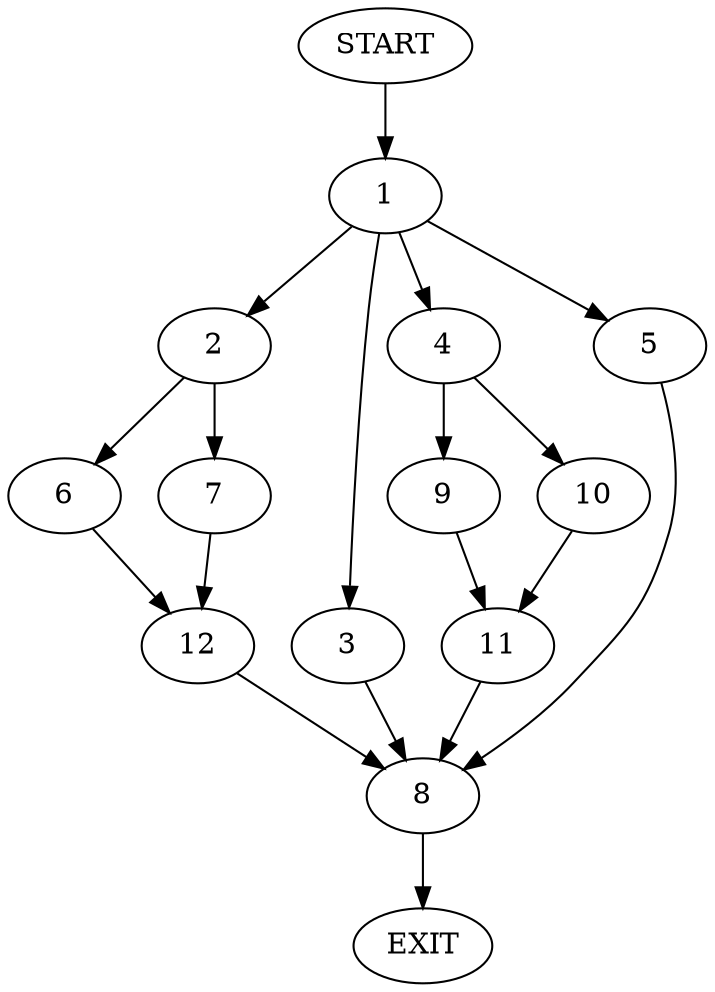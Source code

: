 digraph {
0 [label="START"];
1;
2;
3;
4;
5;
6;
7;
8;
9;
10;
11;
12;
13 [label="EXIT"];
0 -> 1;
1 -> 2;
1 -> 3;
1 -> 4;
1 -> 5;
2 -> 6;
2 -> 7;
5 -> 8;
4 -> 9;
4 -> 10;
3 -> 8;
10 -> 11;
9 -> 11;
11 -> 8;
8 -> 13;
7 -> 12;
6 -> 12;
12 -> 8;
}